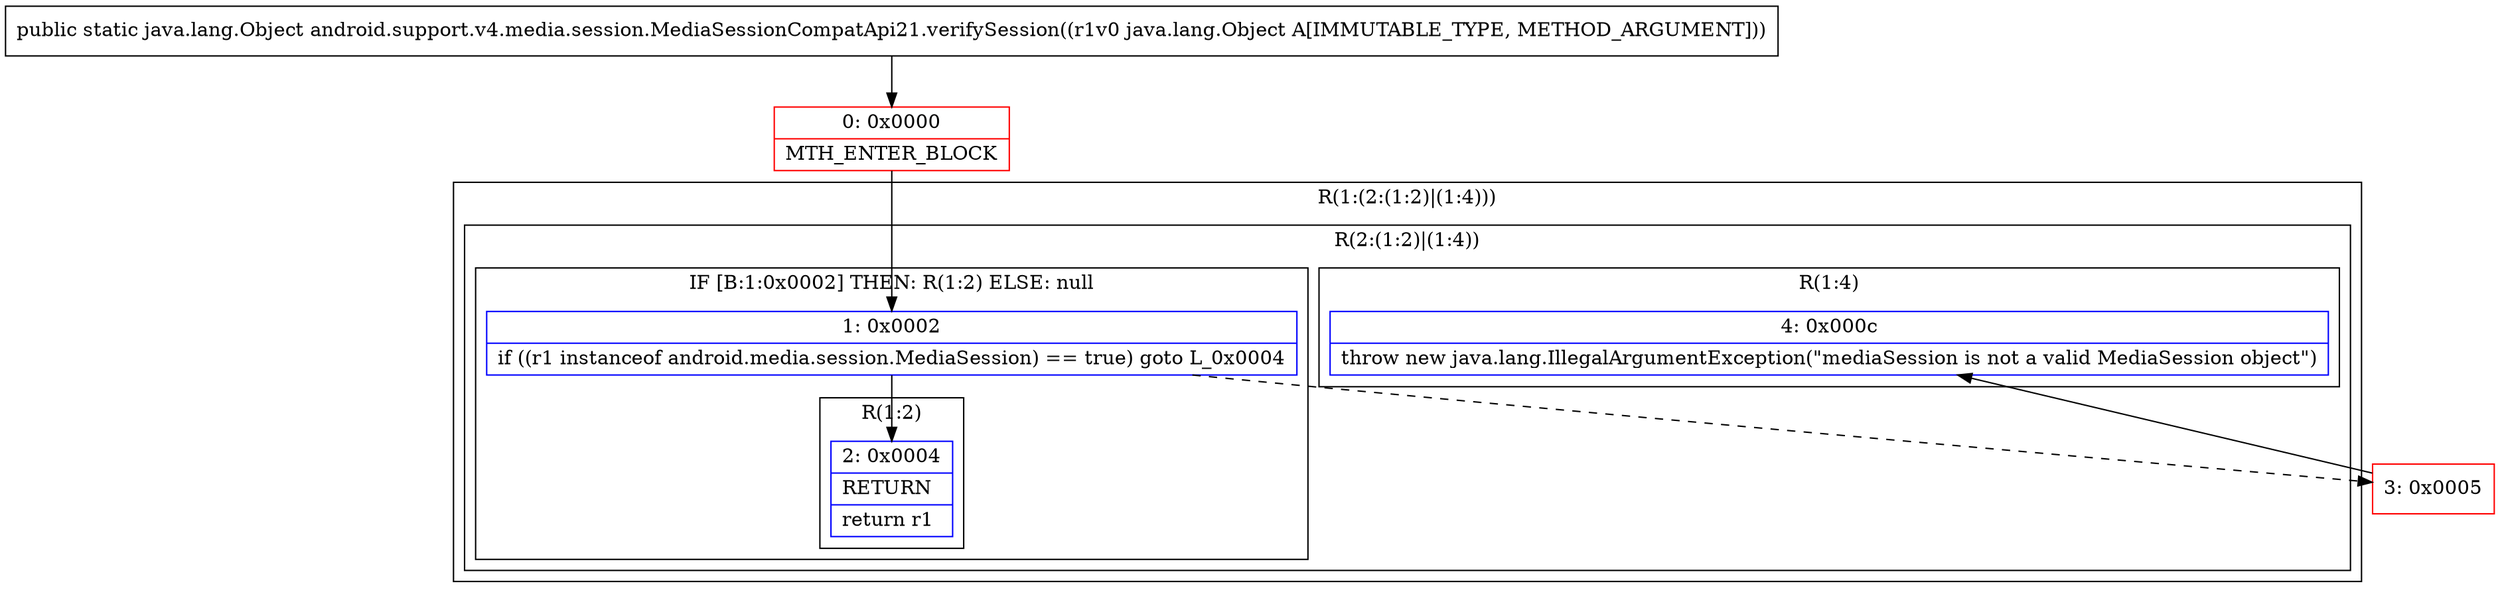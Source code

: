 digraph "CFG forandroid.support.v4.media.session.MediaSessionCompatApi21.verifySession(Ljava\/lang\/Object;)Ljava\/lang\/Object;" {
subgraph cluster_Region_292366386 {
label = "R(1:(2:(1:2)|(1:4)))";
node [shape=record,color=blue];
subgraph cluster_Region_1242496185 {
label = "R(2:(1:2)|(1:4))";
node [shape=record,color=blue];
subgraph cluster_IfRegion_2117069410 {
label = "IF [B:1:0x0002] THEN: R(1:2) ELSE: null";
node [shape=record,color=blue];
Node_1 [shape=record,label="{1\:\ 0x0002|if ((r1 instanceof android.media.session.MediaSession) == true) goto L_0x0004\l}"];
subgraph cluster_Region_1612574646 {
label = "R(1:2)";
node [shape=record,color=blue];
Node_2 [shape=record,label="{2\:\ 0x0004|RETURN\l|return r1\l}"];
}
}
subgraph cluster_Region_407463743 {
label = "R(1:4)";
node [shape=record,color=blue];
Node_4 [shape=record,label="{4\:\ 0x000c|throw new java.lang.IllegalArgumentException(\"mediaSession is not a valid MediaSession object\")\l}"];
}
}
}
Node_0 [shape=record,color=red,label="{0\:\ 0x0000|MTH_ENTER_BLOCK\l}"];
Node_3 [shape=record,color=red,label="{3\:\ 0x0005}"];
MethodNode[shape=record,label="{public static java.lang.Object android.support.v4.media.session.MediaSessionCompatApi21.verifySession((r1v0 java.lang.Object A[IMMUTABLE_TYPE, METHOD_ARGUMENT])) }"];
MethodNode -> Node_0;
Node_1 -> Node_2;
Node_1 -> Node_3[style=dashed];
Node_0 -> Node_1;
Node_3 -> Node_4;
}

